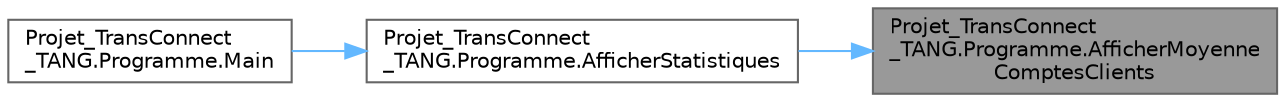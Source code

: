 digraph "Projet_TransConnect_TANG.Programme.AfficherMoyenneComptesClients"
{
 // LATEX_PDF_SIZE
  bgcolor="transparent";
  edge [fontname=Helvetica,fontsize=10,labelfontname=Helvetica,labelfontsize=10];
  node [fontname=Helvetica,fontsize=10,shape=box,height=0.2,width=0.4];
  rankdir="RL";
  Node1 [id="Node000001",label="Projet_TransConnect\l_TANG.Programme.AfficherMoyenne\lComptesClients",height=0.2,width=0.4,color="gray40", fillcolor="grey60", style="filled", fontcolor="black",tooltip="Affiche la moyenne des montants des comptes clients."];
  Node1 -> Node2 [id="edge1_Node000001_Node000002",dir="back",color="steelblue1",style="solid",tooltip=" "];
  Node2 [id="Node000002",label="Projet_TransConnect\l_TANG.Programme.AfficherStatistiques",height=0.2,width=0.4,color="grey40", fillcolor="white", style="filled",URL="$class_projet___trans_connect___t_a_n_g_1_1_programme.html#aa45af7fbaa322cdc8645c58daf915fa2",tooltip="Menu pour afficher les statistiques."];
  Node2 -> Node3 [id="edge2_Node000002_Node000003",dir="back",color="steelblue1",style="solid",tooltip=" "];
  Node3 [id="Node000003",label="Projet_TransConnect\l_TANG.Programme.Main",height=0.2,width=0.4,color="grey40", fillcolor="white", style="filled",URL="$class_projet___trans_connect___t_a_n_g_1_1_programme.html#a69d6e7595085ec66d0aa8018dce16cb0",tooltip=" "];
}
